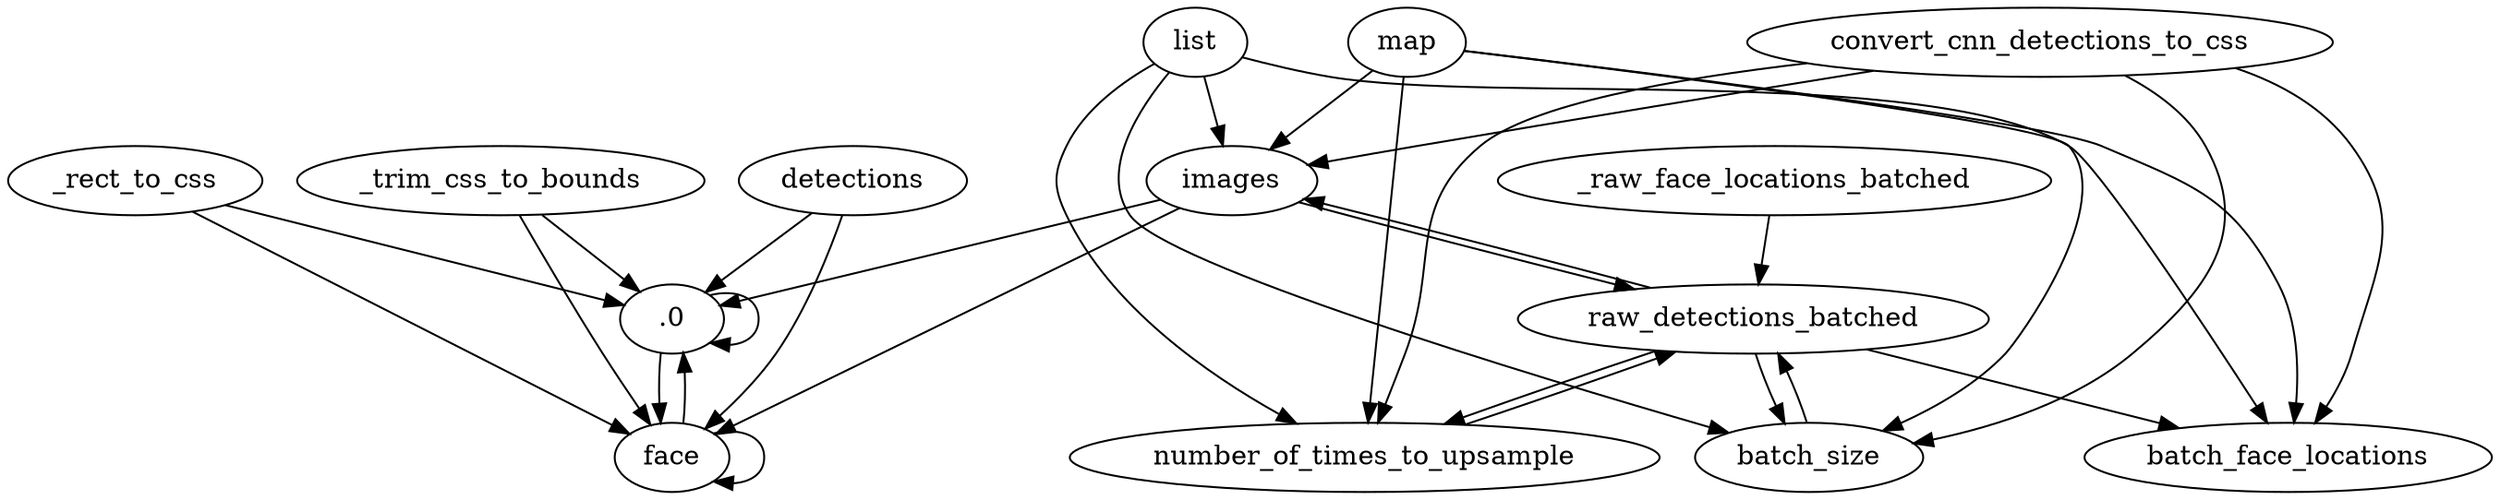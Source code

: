 strict digraph {.0->.0
_rect_to_css->.0
_trim_css_to_bounds->.0
face->.0
images->.0
detections->.0
.0->face
_rect_to_css->face
_trim_css_to_bounds->face
face->face
images->face
detections->face
number_of_times_to_upsample->raw_detections_batched
images->raw_detections_batched
batch_size->raw_detections_batched
_raw_face_locations_batched->raw_detections_batched
list->images
map->images
convert_cnn_detections_to_css->images
raw_detections_batched->images
list->number_of_times_to_upsample
map->number_of_times_to_upsample
convert_cnn_detections_to_css->number_of_times_to_upsample
raw_detections_batched->number_of_times_to_upsample
list->batch_size
map->batch_size
convert_cnn_detections_to_css->batch_size
raw_detections_batched->batch_size
list->batch_face_locations
map->batch_face_locations
convert_cnn_detections_to_css->batch_face_locations
raw_detections_batched->batch_face_locations
.0->.0
_rect_to_css->.0
_trim_css_to_bounds->.0
face->.0
images->.0
detections->.0
.0->face
_rect_to_css->face
_trim_css_to_bounds->face
face->face
images->face
detections->face
number_of_times_to_upsample->raw_detections_batched
images->raw_detections_batched
batch_size->raw_detections_batched
_raw_face_locations_batched->raw_detections_batched
}